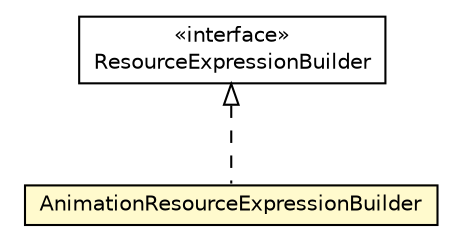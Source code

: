 #!/usr/local/bin/dot
#
# Class diagram 
# Generated by UMLGraph version 5.1 (http://www.umlgraph.org/)
#

digraph G {
	edge [fontname="Helvetica",fontsize=10,labelfontname="Helvetica",labelfontsize=10];
	node [fontname="Helvetica",fontsize=10,shape=plaintext];
	nodesep=0.25;
	ranksep=0.5;
	// org.androidtransfuse.gen.variableBuilder.resource.AnimationResourceExpressionBuilder
	c134034 [label=<<table title="org.androidtransfuse.gen.variableBuilder.resource.AnimationResourceExpressionBuilder" border="0" cellborder="1" cellspacing="0" cellpadding="2" port="p" bgcolor="lemonChiffon" href="./AnimationResourceExpressionBuilder.html">
		<tr><td><table border="0" cellspacing="0" cellpadding="1">
<tr><td align="center" balign="center"> AnimationResourceExpressionBuilder </td></tr>
		</table></td></tr>
		</table>>, fontname="Helvetica", fontcolor="black", fontsize=10.0];
	// org.androidtransfuse.gen.variableBuilder.resource.ResourceExpressionBuilder
	c134038 [label=<<table title="org.androidtransfuse.gen.variableBuilder.resource.ResourceExpressionBuilder" border="0" cellborder="1" cellspacing="0" cellpadding="2" port="p" href="./ResourceExpressionBuilder.html">
		<tr><td><table border="0" cellspacing="0" cellpadding="1">
<tr><td align="center" balign="center"> &#171;interface&#187; </td></tr>
<tr><td align="center" balign="center"> ResourceExpressionBuilder </td></tr>
		</table></td></tr>
		</table>>, fontname="Helvetica", fontcolor="black", fontsize=10.0];
	//org.androidtransfuse.gen.variableBuilder.resource.AnimationResourceExpressionBuilder implements org.androidtransfuse.gen.variableBuilder.resource.ResourceExpressionBuilder
	c134038:p -> c134034:p [dir=back,arrowtail=empty,style=dashed];
}

